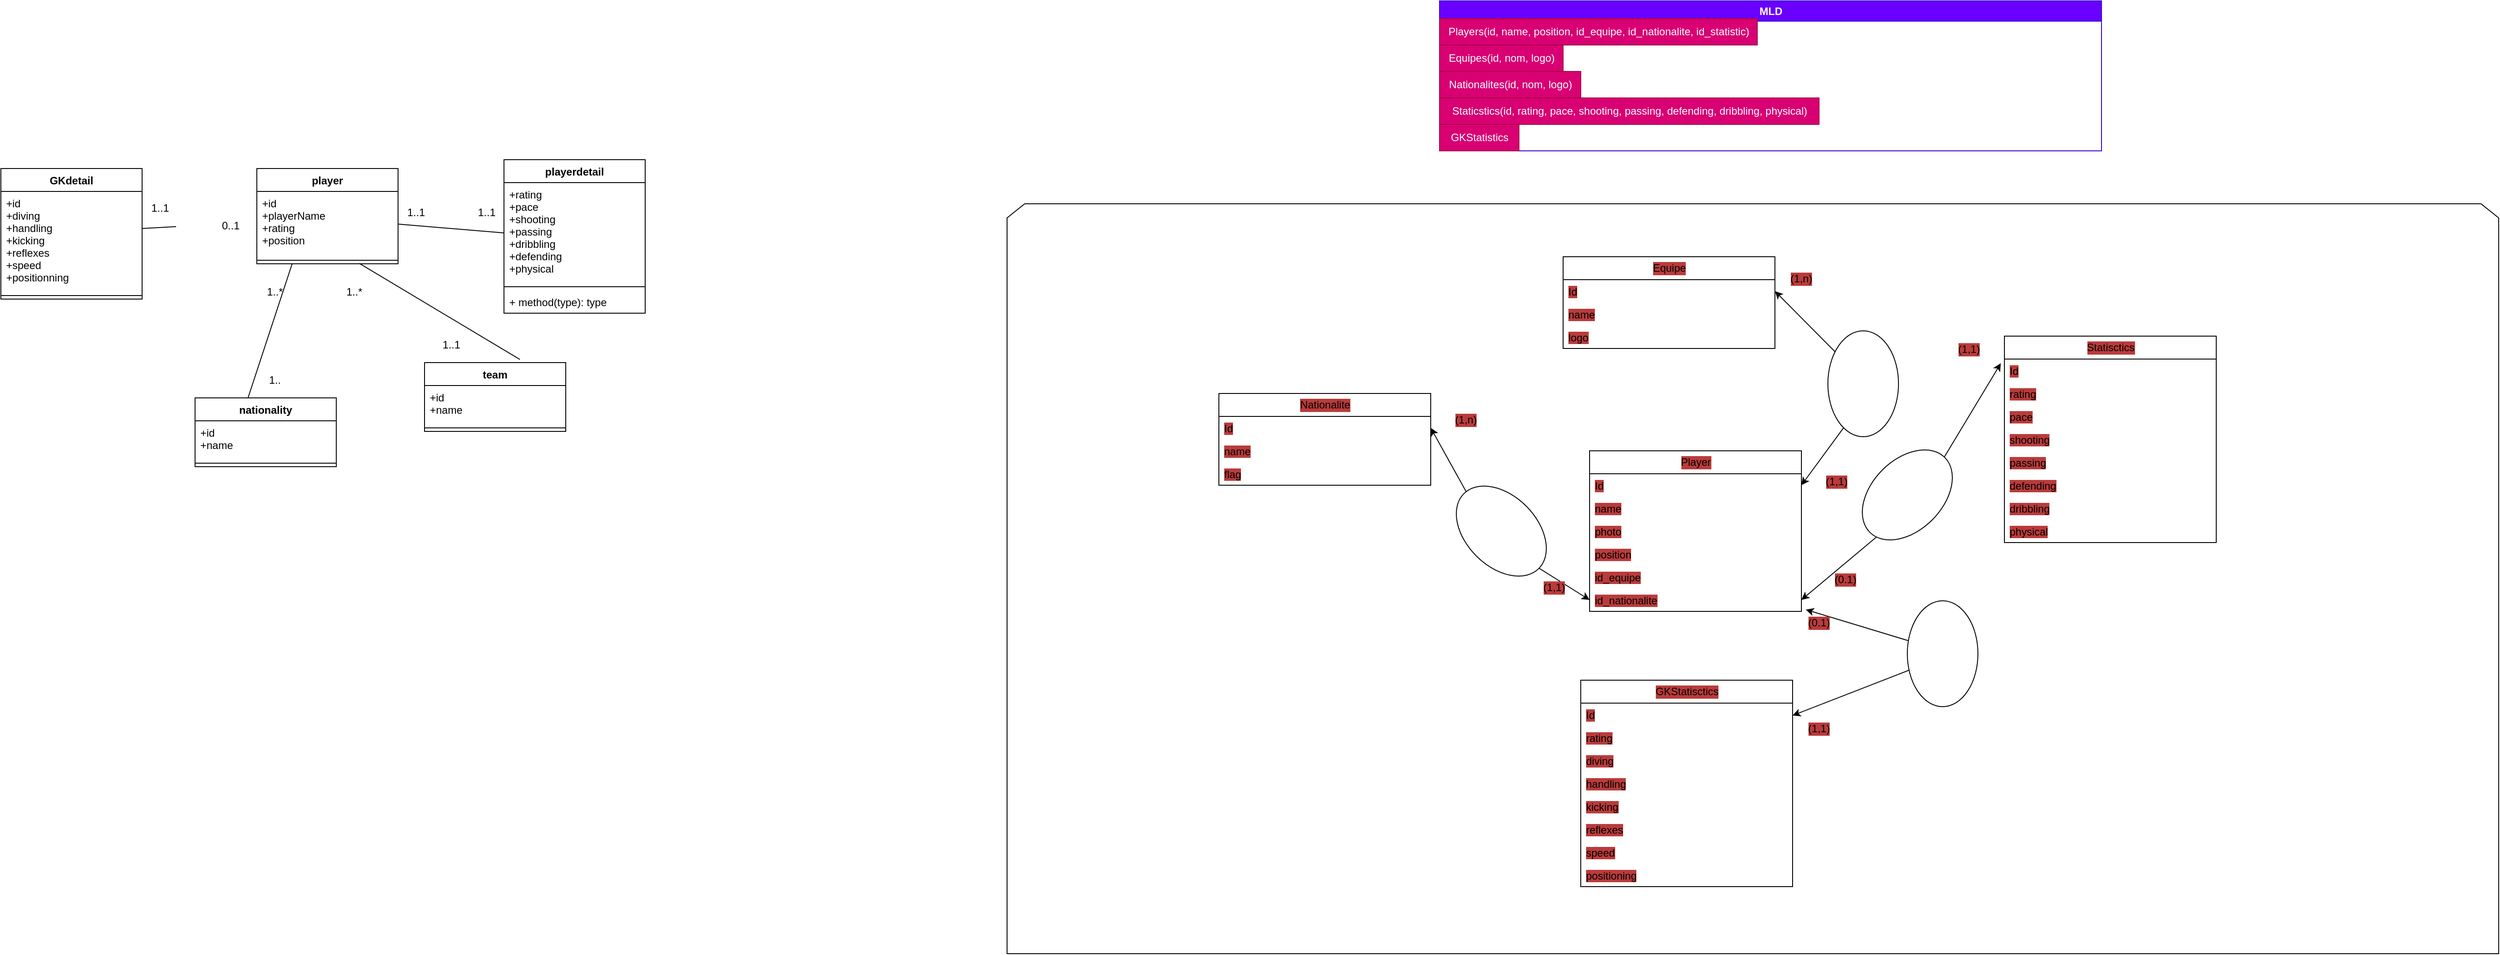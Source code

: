 <mxfile><diagram id="AFySadcphIBtwh2EQS0m" name="Page-1"><mxGraphModel dx="1310" dy="501" grid="1" gridSize="10" guides="1" tooltips="1" connect="1" arrows="1" fold="1" page="1" pageScale="1" pageWidth="850" pageHeight="1100" math="0" shadow="0"><root><mxCell id="0"/><mxCell id="1" parent="0"/><mxCell id="2" value="MLD" style="swimlane;html=1;fillColor=#6a00ff;fontColor=#ffffff;strokeColor=#3700CC;glass=0;" parent="1" vertex="1"><mxGeometry x="1320" y="20" width="750" height="170" as="geometry"/></mxCell><mxCell id="3" value="Players(id, name, position, id_equipe, id_nationalite, id_statistic)" style="text;html=1;align=center;verticalAlign=middle;resizable=0;points=[];autosize=1;strokeColor=#A50040;fillColor=#d80073;fontColor=#ffffff;" parent="2" vertex="1"><mxGeometry y="20" width="360" height="30" as="geometry"/></mxCell><mxCell id="5" value="Equipes(id, nom, logo)" style="text;html=1;align=center;verticalAlign=middle;resizable=0;points=[];autosize=1;strokeColor=#A50040;fillColor=#d80073;fontColor=#ffffff;" parent="2" vertex="1"><mxGeometry y="50" width="140" height="30" as="geometry"/></mxCell><mxCell id="6" value="Nationalites(id, nom, logo)" style="text;html=1;align=center;verticalAlign=middle;resizable=0;points=[];autosize=1;strokeColor=#A50040;fillColor=#d80073;fontColor=#ffffff;" parent="2" vertex="1"><mxGeometry y="80" width="160" height="30" as="geometry"/></mxCell><mxCell id="8" value="Staticstics(id, rating, pace, shooting, passing, defending, dribbling, physical)" style="text;html=1;align=center;verticalAlign=middle;resizable=0;points=[];autosize=1;strokeColor=#A50040;fillColor=#d80073;fontColor=#ffffff;" parent="2" vertex="1"><mxGeometry y="110" width="430" height="30" as="geometry"/></mxCell><mxCell id="39" value="GKStatistics" style="text;html=1;align=center;verticalAlign=middle;resizable=0;points=[];autosize=1;strokeColor=#A50040;fillColor=#d80073;fontColor=#ffffff;" parent="2" vertex="1"><mxGeometry y="140" width="90" height="30" as="geometry"/></mxCell><mxCell id="45" value="" style="shape=loopLimit;whiteSpace=wrap;html=1;glass=0;labelBackgroundColor=#ba3b3b;" parent="1" vertex="1"><mxGeometry x="830" y="250" width="1690" height="850" as="geometry"/></mxCell><mxCell id="47" value="Player" style="swimlane;fontStyle=0;childLayout=stackLayout;horizontal=1;startSize=26;fillColor=none;horizontalStack=0;resizeParent=1;resizeParentMax=0;resizeLast=0;collapsible=1;marginBottom=0;html=1;glass=0;labelBackgroundColor=#ba3b3b;" parent="1" vertex="1"><mxGeometry x="1490" y="530" width="240" height="182" as="geometry"/></mxCell><mxCell id="48" value="Id" style="text;strokeColor=none;fillColor=none;align=left;verticalAlign=top;spacingLeft=4;spacingRight=4;overflow=hidden;rotatable=0;points=[[0,0.5],[1,0.5]];portConstraint=eastwest;whiteSpace=wrap;html=1;glass=0;labelBackgroundColor=#ba3b3b;" parent="47" vertex="1"><mxGeometry y="26" width="240" height="26" as="geometry"/></mxCell><mxCell id="49" value="name" style="text;strokeColor=none;fillColor=none;align=left;verticalAlign=top;spacingLeft=4;spacingRight=4;overflow=hidden;rotatable=0;points=[[0,0.5],[1,0.5]];portConstraint=eastwest;whiteSpace=wrap;html=1;glass=0;labelBackgroundColor=#ba3b3b;" parent="47" vertex="1"><mxGeometry y="52" width="240" height="26" as="geometry"/></mxCell><mxCell id="85" value="photo" style="text;strokeColor=none;fillColor=none;align=left;verticalAlign=top;spacingLeft=4;spacingRight=4;overflow=hidden;rotatable=0;points=[[0,0.5],[1,0.5]];portConstraint=eastwest;whiteSpace=wrap;html=1;glass=0;labelBackgroundColor=#ba3b3b;" parent="47" vertex="1"><mxGeometry y="78" width="240" height="26" as="geometry"/></mxCell><mxCell id="107" value="position" style="text;strokeColor=none;fillColor=none;align=left;verticalAlign=top;spacingLeft=4;spacingRight=4;overflow=hidden;rotatable=0;points=[[0,0.5],[1,0.5]];portConstraint=eastwest;whiteSpace=wrap;html=1;glass=0;labelBackgroundColor=#ba3b3b;" parent="47" vertex="1"><mxGeometry y="104" width="240" height="26" as="geometry"/></mxCell><mxCell id="51" value="id_equipe" style="text;strokeColor=none;fillColor=none;align=left;verticalAlign=top;spacingLeft=4;spacingRight=4;overflow=hidden;rotatable=0;points=[[0,0.5],[1,0.5]];portConstraint=eastwest;whiteSpace=wrap;html=1;glass=0;labelBackgroundColor=#ba3b3b;" parent="47" vertex="1"><mxGeometry y="130" width="240" height="26" as="geometry"/></mxCell><mxCell id="52" value="id_nationalite" style="text;strokeColor=none;fillColor=none;align=left;verticalAlign=top;spacingLeft=4;spacingRight=4;overflow=hidden;rotatable=0;points=[[0,0.5],[1,0.5]];portConstraint=eastwest;whiteSpace=wrap;html=1;glass=0;labelBackgroundColor=#ba3b3b;" parent="47" vertex="1"><mxGeometry y="156" width="240" height="26" as="geometry"/></mxCell><mxCell id="53" value="Equipe" style="swimlane;fontStyle=0;childLayout=stackLayout;horizontal=1;startSize=26;fillColor=none;horizontalStack=0;resizeParent=1;resizeParentMax=0;resizeLast=0;collapsible=1;marginBottom=0;html=1;glass=0;labelBackgroundColor=#ba3b3b;" parent="1" vertex="1"><mxGeometry x="1460" y="310" width="240" height="104" as="geometry"/></mxCell><mxCell id="54" value="Id" style="text;strokeColor=none;fillColor=none;align=left;verticalAlign=top;spacingLeft=4;spacingRight=4;overflow=hidden;rotatable=0;points=[[0,0.5],[1,0.5]];portConstraint=eastwest;whiteSpace=wrap;html=1;glass=0;labelBackgroundColor=#ba3b3b;" parent="53" vertex="1"><mxGeometry y="26" width="240" height="26" as="geometry"/></mxCell><mxCell id="55" value="name" style="text;strokeColor=none;fillColor=none;align=left;verticalAlign=top;spacingLeft=4;spacingRight=4;overflow=hidden;rotatable=0;points=[[0,0.5],[1,0.5]];portConstraint=eastwest;whiteSpace=wrap;html=1;glass=0;labelBackgroundColor=#ba3b3b;" parent="53" vertex="1"><mxGeometry y="52" width="240" height="26" as="geometry"/></mxCell><mxCell id="71" value="logo" style="text;strokeColor=none;fillColor=none;align=left;verticalAlign=top;spacingLeft=4;spacingRight=4;overflow=hidden;rotatable=0;points=[[0,0.5],[1,0.5]];portConstraint=eastwest;whiteSpace=wrap;html=1;glass=0;labelBackgroundColor=#ba3b3b;" parent="53" vertex="1"><mxGeometry y="78" width="240" height="26" as="geometry"/></mxCell><mxCell id="59" value="Nationalite" style="swimlane;fontStyle=0;childLayout=stackLayout;horizontal=1;startSize=26;fillColor=none;horizontalStack=0;resizeParent=1;resizeParentMax=0;resizeLast=0;collapsible=1;marginBottom=0;html=1;glass=0;labelBackgroundColor=#ba3b3b;" parent="1" vertex="1"><mxGeometry x="1070" y="465" width="240" height="104" as="geometry"/></mxCell><mxCell id="60" value="Id" style="text;strokeColor=none;fillColor=none;align=left;verticalAlign=top;spacingLeft=4;spacingRight=4;overflow=hidden;rotatable=0;points=[[0,0.5],[1,0.5]];portConstraint=eastwest;whiteSpace=wrap;html=1;glass=0;labelBackgroundColor=#ba3b3b;" parent="59" vertex="1"><mxGeometry y="26" width="240" height="26" as="geometry"/></mxCell><mxCell id="61" value="name" style="text;strokeColor=none;fillColor=none;align=left;verticalAlign=top;spacingLeft=4;spacingRight=4;overflow=hidden;rotatable=0;points=[[0,0.5],[1,0.5]];portConstraint=eastwest;whiteSpace=wrap;html=1;glass=0;labelBackgroundColor=#ba3b3b;" parent="59" vertex="1"><mxGeometry y="52" width="240" height="26" as="geometry"/></mxCell><mxCell id="64" value="flag" style="text;strokeColor=none;fillColor=none;align=left;verticalAlign=top;spacingLeft=4;spacingRight=4;overflow=hidden;rotatable=0;points=[[0,0.5],[1,0.5]];portConstraint=eastwest;whiteSpace=wrap;html=1;glass=0;labelBackgroundColor=#ba3b3b;" parent="59" vertex="1"><mxGeometry y="78" width="240" height="26" as="geometry"/></mxCell><mxCell id="65" value="GKStatisctics" style="swimlane;fontStyle=0;childLayout=stackLayout;horizontal=1;startSize=26;fillColor=none;horizontalStack=0;resizeParent=1;resizeParentMax=0;resizeLast=0;collapsible=1;marginBottom=0;html=1;glass=0;labelBackgroundColor=#ba3b3b;" parent="1" vertex="1"><mxGeometry x="1480" y="790" width="240" height="234" as="geometry"/></mxCell><mxCell id="66" value="Id" style="text;strokeColor=none;fillColor=none;align=left;verticalAlign=top;spacingLeft=4;spacingRight=4;overflow=hidden;rotatable=0;points=[[0,0.5],[1,0.5]];portConstraint=eastwest;whiteSpace=wrap;html=1;glass=0;labelBackgroundColor=#ba3b3b;" parent="65" vertex="1"><mxGeometry y="26" width="240" height="26" as="geometry"/></mxCell><mxCell id="67" value="rating" style="text;strokeColor=none;fillColor=none;align=left;verticalAlign=top;spacingLeft=4;spacingRight=4;overflow=hidden;rotatable=0;points=[[0,0.5],[1,0.5]];portConstraint=eastwest;whiteSpace=wrap;html=1;glass=0;labelBackgroundColor=#ba3b3b;" parent="65" vertex="1"><mxGeometry y="52" width="240" height="26" as="geometry"/></mxCell><mxCell id="68" value="diving" style="text;strokeColor=none;fillColor=none;align=left;verticalAlign=top;spacingLeft=4;spacingRight=4;overflow=hidden;rotatable=0;points=[[0,0.5],[1,0.5]];portConstraint=eastwest;whiteSpace=wrap;html=1;glass=0;labelBackgroundColor=#ba3b3b;" parent="65" vertex="1"><mxGeometry y="78" width="240" height="26" as="geometry"/></mxCell><mxCell id="69" value="handling" style="text;strokeColor=none;fillColor=none;align=left;verticalAlign=top;spacingLeft=4;spacingRight=4;overflow=hidden;rotatable=0;points=[[0,0.5],[1,0.5]];portConstraint=eastwest;whiteSpace=wrap;html=1;glass=0;labelBackgroundColor=#ba3b3b;" parent="65" vertex="1"><mxGeometry y="104" width="240" height="26" as="geometry"/></mxCell><mxCell id="73" value="kicking" style="text;strokeColor=none;fillColor=none;align=left;verticalAlign=top;spacingLeft=4;spacingRight=4;overflow=hidden;rotatable=0;points=[[0,0.5],[1,0.5]];portConstraint=eastwest;whiteSpace=wrap;html=1;glass=0;labelBackgroundColor=#ba3b3b;" parent="65" vertex="1"><mxGeometry y="130" width="240" height="26" as="geometry"/></mxCell><mxCell id="72" value="reflexes" style="text;strokeColor=none;fillColor=none;align=left;verticalAlign=top;spacingLeft=4;spacingRight=4;overflow=hidden;rotatable=0;points=[[0,0.5],[1,0.5]];portConstraint=eastwest;whiteSpace=wrap;html=1;glass=0;labelBackgroundColor=#ba3b3b;" parent="65" vertex="1"><mxGeometry y="156" width="240" height="26" as="geometry"/></mxCell><mxCell id="74" value="speed" style="text;strokeColor=none;fillColor=none;align=left;verticalAlign=top;spacingLeft=4;spacingRight=4;overflow=hidden;rotatable=0;points=[[0,0.5],[1,0.5]];portConstraint=eastwest;whiteSpace=wrap;html=1;glass=0;labelBackgroundColor=#ba3b3b;" parent="65" vertex="1"><mxGeometry y="182" width="240" height="26" as="geometry"/></mxCell><mxCell id="70" value="positioning" style="text;strokeColor=none;fillColor=none;align=left;verticalAlign=top;spacingLeft=4;spacingRight=4;overflow=hidden;rotatable=0;points=[[0,0.5],[1,0.5]];portConstraint=eastwest;whiteSpace=wrap;html=1;glass=0;labelBackgroundColor=#ba3b3b;" parent="65" vertex="1"><mxGeometry y="208" width="240" height="26" as="geometry"/></mxCell><mxCell id="75" value="Statisctics" style="swimlane;fontStyle=0;childLayout=stackLayout;horizontal=1;startSize=26;fillColor=none;horizontalStack=0;resizeParent=1;resizeParentMax=0;resizeLast=0;collapsible=1;marginBottom=0;html=1;glass=0;labelBackgroundColor=#ba3b3b;" parent="1" vertex="1"><mxGeometry x="1960" y="400" width="240" height="234" as="geometry"/></mxCell><mxCell id="76" value="Id" style="text;strokeColor=none;fillColor=none;align=left;verticalAlign=top;spacingLeft=4;spacingRight=4;overflow=hidden;rotatable=0;points=[[0,0.5],[1,0.5]];portConstraint=eastwest;whiteSpace=wrap;html=1;glass=0;labelBackgroundColor=#ba3b3b;" parent="75" vertex="1"><mxGeometry y="26" width="240" height="26" as="geometry"/></mxCell><mxCell id="77" value="rating" style="text;strokeColor=none;fillColor=none;align=left;verticalAlign=top;spacingLeft=4;spacingRight=4;overflow=hidden;rotatable=0;points=[[0,0.5],[1,0.5]];portConstraint=eastwest;whiteSpace=wrap;html=1;glass=0;labelBackgroundColor=#ba3b3b;" parent="75" vertex="1"><mxGeometry y="52" width="240" height="26" as="geometry"/></mxCell><mxCell id="78" value="pace" style="text;strokeColor=none;fillColor=none;align=left;verticalAlign=top;spacingLeft=4;spacingRight=4;overflow=hidden;rotatable=0;points=[[0,0.5],[1,0.5]];portConstraint=eastwest;whiteSpace=wrap;html=1;glass=0;labelBackgroundColor=#ba3b3b;" parent="75" vertex="1"><mxGeometry y="78" width="240" height="26" as="geometry"/></mxCell><mxCell id="79" value="shooting" style="text;strokeColor=none;fillColor=none;align=left;verticalAlign=top;spacingLeft=4;spacingRight=4;overflow=hidden;rotatable=0;points=[[0,0.5],[1,0.5]];portConstraint=eastwest;whiteSpace=wrap;html=1;glass=0;labelBackgroundColor=#ba3b3b;" parent="75" vertex="1"><mxGeometry y="104" width="240" height="26" as="geometry"/></mxCell><mxCell id="80" value="passing" style="text;strokeColor=none;fillColor=none;align=left;verticalAlign=top;spacingLeft=4;spacingRight=4;overflow=hidden;rotatable=0;points=[[0,0.5],[1,0.5]];portConstraint=eastwest;whiteSpace=wrap;html=1;glass=0;labelBackgroundColor=#ba3b3b;" parent="75" vertex="1"><mxGeometry y="130" width="240" height="26" as="geometry"/></mxCell><mxCell id="81" value="defending" style="text;strokeColor=none;fillColor=none;align=left;verticalAlign=top;spacingLeft=4;spacingRight=4;overflow=hidden;rotatable=0;points=[[0,0.5],[1,0.5]];portConstraint=eastwest;whiteSpace=wrap;html=1;glass=0;labelBackgroundColor=#ba3b3b;" parent="75" vertex="1"><mxGeometry y="156" width="240" height="26" as="geometry"/></mxCell><mxCell id="82" value="dribbling" style="text;strokeColor=none;fillColor=none;align=left;verticalAlign=top;spacingLeft=4;spacingRight=4;overflow=hidden;rotatable=0;points=[[0,0.5],[1,0.5]];portConstraint=eastwest;whiteSpace=wrap;html=1;glass=0;labelBackgroundColor=#ba3b3b;" parent="75" vertex="1"><mxGeometry y="182" width="240" height="26" as="geometry"/></mxCell><mxCell id="83" value="physical" style="text;strokeColor=none;fillColor=none;align=left;verticalAlign=top;spacingLeft=4;spacingRight=4;overflow=hidden;rotatable=0;points=[[0,0.5],[1,0.5]];portConstraint=eastwest;whiteSpace=wrap;html=1;glass=0;labelBackgroundColor=#ba3b3b;" parent="75" vertex="1"><mxGeometry y="208" width="240" height="26" as="geometry"/></mxCell><mxCell id="89" value="" style="endArrow=classic;startArrow=classic;html=1;entryX=-0.017;entryY=0.183;entryDx=0;entryDy=0;entryPerimeter=0;exitX=1;exitY=0.5;exitDx=0;exitDy=0;" parent="1" source="52" target="76" edge="1"><mxGeometry width="50" height="50" relative="1" as="geometry"><mxPoint x="1820" y="634" as="sourcePoint"/><mxPoint x="1870" y="584" as="targetPoint"/><Array as="points"><mxPoint x="1860" y="590"/></Array></mxGeometry></mxCell><mxCell id="90" value="" style="endArrow=classic;startArrow=classic;html=1;entryX=1;entryY=0.5;entryDx=0;entryDy=0;exitX=0;exitY=0.5;exitDx=0;exitDy=0;" parent="1" source="52" target="60" edge="1"><mxGeometry width="50" height="50" relative="1" as="geometry"><mxPoint x="1370" y="660" as="sourcePoint"/><mxPoint x="1420" y="610" as="targetPoint"/><Array as="points"><mxPoint x="1380" y="630"/></Array></mxGeometry></mxCell><mxCell id="91" value="" style="endArrow=classic;startArrow=classic;html=1;entryX=1;entryY=0.5;entryDx=0;entryDy=0;exitX=1;exitY=0.5;exitDx=0;exitDy=0;" parent="1" source="48" target="54" edge="1"><mxGeometry width="50" height="50" relative="1" as="geometry"><mxPoint x="1730" y="640" as="sourcePoint"/><mxPoint x="1780" y="590" as="targetPoint"/><Array as="points"><mxPoint x="1810" y="460"/></Array></mxGeometry></mxCell><mxCell id="92" value="" style="endArrow=classic;startArrow=classic;html=1;entryX=0.25;entryY=0;entryDx=0;entryDy=0;" parent="1" target="105" edge="1"><mxGeometry width="50" height="50" relative="1" as="geometry"><mxPoint x="1720" y="830" as="sourcePoint"/><mxPoint x="1770" y="780" as="targetPoint"/><Array as="points"><mxPoint x="1900" y="760"/></Array></mxGeometry></mxCell><mxCell id="94" value="" style="ellipse;whiteSpace=wrap;html=1;glass=0;labelBackgroundColor=#ba3b3b;rotation=45;" parent="1" vertex="1"><mxGeometry x="1330" y="581" width="120" height="80" as="geometry"/></mxCell><mxCell id="95" value="" style="ellipse;whiteSpace=wrap;html=1;glass=0;labelBackgroundColor=#ba3b3b;rotation=90;" parent="1" vertex="1"><mxGeometry x="1740" y="414" width="120" height="80" as="geometry"/></mxCell><mxCell id="96" value="" style="ellipse;whiteSpace=wrap;html=1;glass=0;labelBackgroundColor=#ba3b3b;rotation=-225;" parent="1" vertex="1"><mxGeometry x="1790" y="540" width="120" height="80" as="geometry"/></mxCell><mxCell id="98" value="" style="ellipse;whiteSpace=wrap;html=1;glass=0;labelBackgroundColor=#ba3b3b;rotation=90;" parent="1" vertex="1"><mxGeometry x="1830" y="720" width="120" height="80" as="geometry"/></mxCell><mxCell id="99" value="(1,1)" style="text;html=1;strokeColor=none;fillColor=none;align=center;verticalAlign=middle;whiteSpace=wrap;rounded=0;glass=0;labelBackgroundColor=#ba3b3b;" parent="1" vertex="1"><mxGeometry x="1420" y="670" width="60" height="30" as="geometry"/></mxCell><mxCell id="100" value="(1,n)" style="text;html=1;strokeColor=none;fillColor=none;align=center;verticalAlign=middle;whiteSpace=wrap;rounded=0;glass=0;labelBackgroundColor=#ba3b3b;" parent="1" vertex="1"><mxGeometry x="1320" y="480" width="60" height="30" as="geometry"/></mxCell><mxCell id="101" value="(1,n)" style="text;html=1;strokeColor=none;fillColor=none;align=center;verticalAlign=middle;whiteSpace=wrap;rounded=0;glass=0;labelBackgroundColor=#ba3b3b;" parent="1" vertex="1"><mxGeometry x="1700" y="320" width="60" height="30" as="geometry"/></mxCell><mxCell id="102" value="(1,1)" style="text;html=1;strokeColor=none;fillColor=none;align=center;verticalAlign=middle;whiteSpace=wrap;rounded=0;glass=0;labelBackgroundColor=#ba3b3b;" parent="1" vertex="1"><mxGeometry x="1740" y="550" width="60" height="30" as="geometry"/></mxCell><mxCell id="103" value="(1,1)" style="text;html=1;strokeColor=none;fillColor=none;align=center;verticalAlign=middle;whiteSpace=wrap;rounded=0;glass=0;labelBackgroundColor=#ba3b3b;" parent="1" vertex="1"><mxGeometry x="1890" y="400" width="60" height="30" as="geometry"/></mxCell><mxCell id="104" value="(0.1)" style="text;html=1;strokeColor=none;fillColor=none;align=center;verticalAlign=middle;whiteSpace=wrap;rounded=0;glass=0;labelBackgroundColor=#ba3b3b;" parent="1" vertex="1"><mxGeometry x="1750" y="661" width="60" height="30" as="geometry"/></mxCell><mxCell id="105" value="(0.1)" style="text;html=1;strokeColor=none;fillColor=none;align=center;verticalAlign=middle;whiteSpace=wrap;rounded=0;glass=0;labelBackgroundColor=#ba3b3b;" parent="1" vertex="1"><mxGeometry x="1720" y="710" width="60" height="30" as="geometry"/></mxCell><mxCell id="106" value="(1,1)" style="text;html=1;strokeColor=none;fillColor=none;align=center;verticalAlign=middle;whiteSpace=wrap;rounded=0;glass=0;labelBackgroundColor=#ba3b3b;" parent="1" vertex="1"><mxGeometry x="1720" y="830" width="60" height="30" as="geometry"/></mxCell><mxCell id="108" value="player" style="swimlane;fontStyle=1;align=center;verticalAlign=top;childLayout=stackLayout;horizontal=1;startSize=26;horizontalStack=0;resizeParent=1;resizeParentMax=0;resizeLast=0;collapsible=1;marginBottom=0;" parent="1" vertex="1"><mxGeometry x="-20" y="210" width="160" height="108" as="geometry"/></mxCell><mxCell id="109" value="+id&#10;+playerName&#10;+rating &#10;+position" style="text;strokeColor=none;fillColor=none;align=left;verticalAlign=top;spacingLeft=4;spacingRight=4;overflow=hidden;rotatable=0;points=[[0,0.5],[1,0.5]];portConstraint=eastwest;" parent="108" vertex="1"><mxGeometry y="26" width="160" height="74" as="geometry"/></mxCell><mxCell id="110" value="" style="line;strokeWidth=1;fillColor=none;align=left;verticalAlign=middle;spacingTop=-1;spacingLeft=3;spacingRight=3;rotatable=0;labelPosition=right;points=[];portConstraint=eastwest;strokeColor=inherit;" parent="108" vertex="1"><mxGeometry y="100" width="160" height="8" as="geometry"/></mxCell><mxCell id="111" value="team" style="swimlane;fontStyle=1;align=center;verticalAlign=top;childLayout=stackLayout;horizontal=1;startSize=26;horizontalStack=0;resizeParent=1;resizeParentMax=0;resizeLast=0;collapsible=1;marginBottom=0;" parent="1" vertex="1"><mxGeometry x="170" y="430" width="160" height="78" as="geometry"/></mxCell><mxCell id="112" value="+id&#10;+name" style="text;strokeColor=none;fillColor=none;align=left;verticalAlign=top;spacingLeft=4;spacingRight=4;overflow=hidden;rotatable=0;points=[[0,0.5],[1,0.5]];portConstraint=eastwest;" parent="111" vertex="1"><mxGeometry y="26" width="160" height="44" as="geometry"/></mxCell><mxCell id="113" value="" style="line;strokeWidth=1;fillColor=none;align=left;verticalAlign=middle;spacingTop=-1;spacingLeft=3;spacingRight=3;rotatable=0;labelPosition=right;points=[];portConstraint=eastwest;strokeColor=inherit;" parent="111" vertex="1"><mxGeometry y="70" width="160" height="8" as="geometry"/></mxCell><mxCell id="114" value="nationality" style="swimlane;fontStyle=1;align=center;verticalAlign=top;childLayout=stackLayout;horizontal=1;startSize=26;horizontalStack=0;resizeParent=1;resizeParentMax=0;resizeLast=0;collapsible=1;marginBottom=0;" parent="1" vertex="1"><mxGeometry x="-90" y="470" width="160" height="78" as="geometry"/></mxCell><mxCell id="115" value="+id&#10;+name" style="text;strokeColor=none;fillColor=none;align=left;verticalAlign=top;spacingLeft=4;spacingRight=4;overflow=hidden;rotatable=0;points=[[0,0.5],[1,0.5]];portConstraint=eastwest;" parent="114" vertex="1"><mxGeometry y="26" width="160" height="44" as="geometry"/></mxCell><mxCell id="116" value="" style="line;strokeWidth=1;fillColor=none;align=left;verticalAlign=middle;spacingTop=-1;spacingLeft=3;spacingRight=3;rotatable=0;labelPosition=right;points=[];portConstraint=eastwest;strokeColor=inherit;" parent="114" vertex="1"><mxGeometry y="70" width="160" height="8" as="geometry"/></mxCell><mxCell id="117" value="GKdetail" style="swimlane;fontStyle=1;align=center;verticalAlign=top;childLayout=stackLayout;horizontal=1;startSize=26;horizontalStack=0;resizeParent=1;resizeParentMax=0;resizeLast=0;collapsible=1;marginBottom=0;" parent="1" vertex="1"><mxGeometry x="-310" y="210" width="160" height="148" as="geometry"/></mxCell><mxCell id="118" value="+id&#10;+diving&#10;+handling&#10;+kicking&#10;+reflexes&#10;+speed&#10;+positionning&#10;" style="text;strokeColor=none;fillColor=none;align=left;verticalAlign=top;spacingLeft=4;spacingRight=4;overflow=hidden;rotatable=0;points=[[0,0.5],[1,0.5]];portConstraint=eastwest;fontStyle=0" parent="117" vertex="1"><mxGeometry y="26" width="160" height="114" as="geometry"/></mxCell><mxCell id="119" value="" style="line;strokeWidth=1;fillColor=none;align=left;verticalAlign=middle;spacingTop=-1;spacingLeft=3;spacingRight=3;rotatable=0;labelPosition=right;points=[];portConstraint=eastwest;strokeColor=inherit;" parent="117" vertex="1"><mxGeometry y="140" width="160" height="8" as="geometry"/></mxCell><mxCell id="120" value="" style="endArrow=none;html=1;entryX=0.962;entryY=1.194;entryDx=0;entryDy=0;entryPerimeter=0;" parent="1" target="122" edge="1"><mxGeometry width="50" height="50" relative="1" as="geometry"><mxPoint x="-150" y="278" as="sourcePoint"/><mxPoint x="-60" y="260" as="targetPoint"/></mxGeometry></mxCell><mxCell id="121" value="0..1" style="text;html=1;align=center;verticalAlign=middle;resizable=0;points=[];autosize=1;strokeColor=none;fillColor=none;" parent="1" vertex="1"><mxGeometry x="-70" y="260" width="40" height="30" as="geometry"/></mxCell><mxCell id="122" value="1..1" style="text;html=1;align=center;verticalAlign=middle;resizable=0;points=[];autosize=1;strokeColor=none;fillColor=none;" parent="1" vertex="1"><mxGeometry x="-150" y="240" width="40" height="30" as="geometry"/></mxCell><mxCell id="123" value="" style="endArrow=none;html=1;exitX=0.675;exitY=-0.046;exitDx=0;exitDy=0;exitPerimeter=0;entryX=0.726;entryY=0.95;entryDx=0;entryDy=0;entryPerimeter=0;" parent="1" source="111" target="110" edge="1"><mxGeometry width="50" height="50" relative="1" as="geometry"><mxPoint x="10" y="380" as="sourcePoint"/><mxPoint x="80" y="330" as="targetPoint"/></mxGeometry></mxCell><mxCell id="124" value="1..*" style="text;html=1;align=center;verticalAlign=middle;resizable=0;points=[];autosize=1;strokeColor=none;fillColor=none;" parent="1" vertex="1"><mxGeometry x="70" y="335" width="40" height="30" as="geometry"/></mxCell><mxCell id="125" value="1..1" style="text;html=1;align=center;verticalAlign=middle;resizable=0;points=[];autosize=1;strokeColor=none;fillColor=none;" parent="1" vertex="1"><mxGeometry x="180" y="395" width="40" height="30" as="geometry"/></mxCell><mxCell id="126" value="" style="endArrow=none;html=1;exitX=0.375;exitY=0;exitDx=0;exitDy=0;exitPerimeter=0;entryX=0.25;entryY=1;entryDx=0;entryDy=0;" parent="1" source="114" target="108" edge="1"><mxGeometry width="50" height="50" relative="1" as="geometry"><mxPoint x="10" y="370" as="sourcePoint"/><mxPoint x="60" y="320" as="targetPoint"/></mxGeometry></mxCell><mxCell id="127" value="1..*" style="text;html=1;align=center;verticalAlign=middle;resizable=0;points=[];autosize=1;strokeColor=none;fillColor=none;" parent="1" vertex="1"><mxGeometry x="-20" y="335" width="40" height="30" as="geometry"/></mxCell><mxCell id="128" value="1.." style="text;html=1;align=center;verticalAlign=middle;resizable=0;points=[];autosize=1;strokeColor=none;fillColor=none;" parent="1" vertex="1"><mxGeometry x="-20" y="435" width="40" height="30" as="geometry"/></mxCell><mxCell id="129" value="playerdetail" style="swimlane;fontStyle=1;align=center;verticalAlign=top;childLayout=stackLayout;horizontal=1;startSize=26;horizontalStack=0;resizeParent=1;resizeParentMax=0;resizeLast=0;collapsible=1;marginBottom=0;" parent="1" vertex="1"><mxGeometry x="260" y="200" width="160" height="174" as="geometry"/></mxCell><mxCell id="130" value="+rating&#10;+pace&#10;+shooting&#10;+passing&#10;+dribbling&#10;+defending&#10;+physical" style="text;strokeColor=none;fillColor=none;align=left;verticalAlign=top;spacingLeft=4;spacingRight=4;overflow=hidden;rotatable=0;points=[[0,0.5],[1,0.5]];portConstraint=eastwest;" parent="129" vertex="1"><mxGeometry y="26" width="160" height="114" as="geometry"/></mxCell><mxCell id="131" value="" style="line;strokeWidth=1;fillColor=none;align=left;verticalAlign=middle;spacingTop=-1;spacingLeft=3;spacingRight=3;rotatable=0;labelPosition=right;points=[];portConstraint=eastwest;strokeColor=inherit;" parent="129" vertex="1"><mxGeometry y="140" width="160" height="8" as="geometry"/></mxCell><mxCell id="132" value="+ method(type): type" style="text;strokeColor=none;fillColor=none;align=left;verticalAlign=top;spacingLeft=4;spacingRight=4;overflow=hidden;rotatable=0;points=[[0,0.5],[1,0.5]];portConstraint=eastwest;" parent="129" vertex="1"><mxGeometry y="148" width="160" height="26" as="geometry"/></mxCell><mxCell id="133" value="" style="endArrow=none;html=1;entryX=0;entryY=0.5;entryDx=0;entryDy=0;exitX=1;exitY=0.5;exitDx=0;exitDy=0;" parent="1" source="109" target="130" edge="1"><mxGeometry width="50" height="50" relative="1" as="geometry"><mxPoint x="10" y="500" as="sourcePoint"/><mxPoint x="60" y="450" as="targetPoint"/></mxGeometry></mxCell><mxCell id="134" value="1..1" style="text;html=1;align=center;verticalAlign=middle;resizable=0;points=[];autosize=1;strokeColor=none;fillColor=none;" parent="1" vertex="1"><mxGeometry x="140" y="245" width="40" height="30" as="geometry"/></mxCell><mxCell id="135" value="1..1" style="text;html=1;align=center;verticalAlign=middle;resizable=0;points=[];autosize=1;strokeColor=none;fillColor=none;" parent="1" vertex="1"><mxGeometry x="220" y="245" width="40" height="30" as="geometry"/></mxCell></root></mxGraphModel></diagram></mxfile>